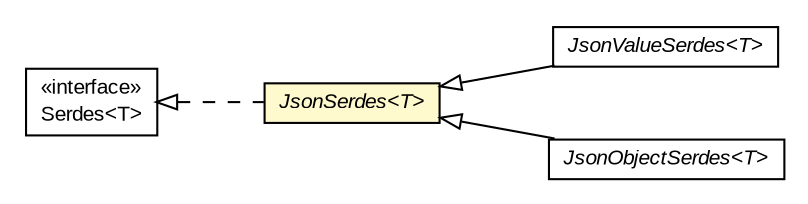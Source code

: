 #!/usr/local/bin/dot
#
# Class diagram 
# Generated by UMLGraph version R5_6-24-gf6e263 (http://www.umlgraph.org/)
#

digraph G {
	edge [fontname="arial",fontsize=10,labelfontname="arial",labelfontsize=10];
	node [fontname="arial",fontsize=10,shape=plaintext];
	nodesep=0.25;
	ranksep=0.5;
	rankdir=LR;
	// org.turbogwt.core.http.serialization.Serdes<T>
	c2768 [label=<<table title="org.turbogwt.core.http.serialization.Serdes" border="0" cellborder="1" cellspacing="0" cellpadding="2" port="p" href="./Serdes.html">
		<tr><td><table border="0" cellspacing="0" cellpadding="1">
<tr><td align="center" balign="center"> &#171;interface&#187; </td></tr>
<tr><td align="center" balign="center"> Serdes&lt;T&gt; </td></tr>
		</table></td></tr>
		</table>>, URL="./Serdes.html", fontname="arial", fontcolor="black", fontsize=10.0];
	// org.turbogwt.core.http.serialization.JsonValueSerdes<T>
	c2770 [label=<<table title="org.turbogwt.core.http.serialization.JsonValueSerdes" border="0" cellborder="1" cellspacing="0" cellpadding="2" port="p" href="./JsonValueSerdes.html">
		<tr><td><table border="0" cellspacing="0" cellpadding="1">
<tr><td align="center" balign="center"><font face="arial italic"> JsonValueSerdes&lt;T&gt; </font></td></tr>
		</table></td></tr>
		</table>>, URL="./JsonValueSerdes.html", fontname="arial", fontcolor="black", fontsize=10.0];
	// org.turbogwt.core.http.serialization.JsonSerdes<T>
	c2772 [label=<<table title="org.turbogwt.core.http.serialization.JsonSerdes" border="0" cellborder="1" cellspacing="0" cellpadding="2" port="p" bgcolor="lemonChiffon" href="./JsonSerdes.html">
		<tr><td><table border="0" cellspacing="0" cellpadding="1">
<tr><td align="center" balign="center"><font face="arial italic"> JsonSerdes&lt;T&gt; </font></td></tr>
		</table></td></tr>
		</table>>, URL="./JsonSerdes.html", fontname="arial", fontcolor="black", fontsize=10.0];
	// org.turbogwt.core.http.serialization.JsonObjectSerdes<T>
	c2775 [label=<<table title="org.turbogwt.core.http.serialization.JsonObjectSerdes" border="0" cellborder="1" cellspacing="0" cellpadding="2" port="p" href="./JsonObjectSerdes.html">
		<tr><td><table border="0" cellspacing="0" cellpadding="1">
<tr><td align="center" balign="center"><font face="arial italic"> JsonObjectSerdes&lt;T&gt; </font></td></tr>
		</table></td></tr>
		</table>>, URL="./JsonObjectSerdes.html", fontname="arial", fontcolor="black", fontsize=10.0];
	//org.turbogwt.core.http.serialization.JsonValueSerdes<T> extends org.turbogwt.core.http.serialization.JsonSerdes<T>
	c2772:p -> c2770:p [dir=back,arrowtail=empty];
	//org.turbogwt.core.http.serialization.JsonSerdes<T> implements org.turbogwt.core.http.serialization.Serdes<T>
	c2768:p -> c2772:p [dir=back,arrowtail=empty,style=dashed];
	//org.turbogwt.core.http.serialization.JsonObjectSerdes<T> extends org.turbogwt.core.http.serialization.JsonSerdes<T>
	c2772:p -> c2775:p [dir=back,arrowtail=empty];
}

